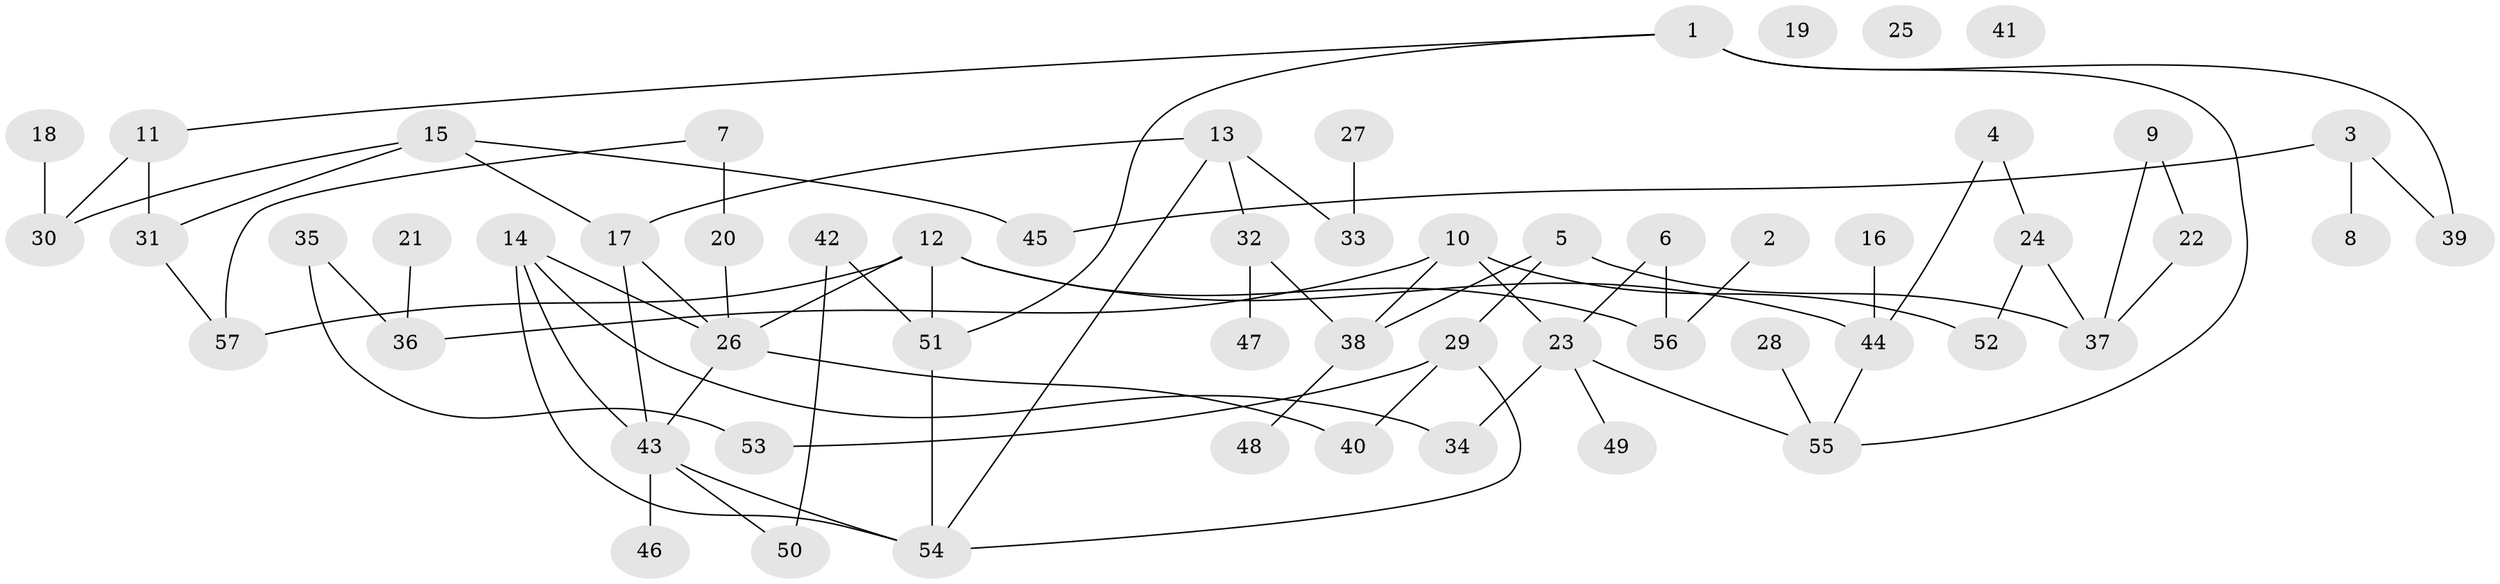 // coarse degree distribution, {6: 0.027777777777777776, 1: 0.19444444444444445, 2: 0.3055555555555556, 5: 0.05555555555555555, 3: 0.16666666666666666, 7: 0.08333333333333333, 4: 0.05555555555555555, 0: 0.08333333333333333, 8: 0.027777777777777776}
// Generated by graph-tools (version 1.1) at 2025/23/03/03/25 07:23:28]
// undirected, 57 vertices, 74 edges
graph export_dot {
graph [start="1"]
  node [color=gray90,style=filled];
  1;
  2;
  3;
  4;
  5;
  6;
  7;
  8;
  9;
  10;
  11;
  12;
  13;
  14;
  15;
  16;
  17;
  18;
  19;
  20;
  21;
  22;
  23;
  24;
  25;
  26;
  27;
  28;
  29;
  30;
  31;
  32;
  33;
  34;
  35;
  36;
  37;
  38;
  39;
  40;
  41;
  42;
  43;
  44;
  45;
  46;
  47;
  48;
  49;
  50;
  51;
  52;
  53;
  54;
  55;
  56;
  57;
  1 -- 11;
  1 -- 39;
  1 -- 51;
  1 -- 55;
  2 -- 56;
  3 -- 8;
  3 -- 39;
  3 -- 45;
  4 -- 24;
  4 -- 44;
  5 -- 29;
  5 -- 37;
  5 -- 38;
  6 -- 23;
  6 -- 56;
  7 -- 20;
  7 -- 57;
  9 -- 22;
  9 -- 37;
  10 -- 23;
  10 -- 36;
  10 -- 38;
  10 -- 52;
  11 -- 30;
  11 -- 31;
  12 -- 26;
  12 -- 44;
  12 -- 51;
  12 -- 56;
  12 -- 57;
  13 -- 17;
  13 -- 32;
  13 -- 33;
  13 -- 54;
  14 -- 26;
  14 -- 34;
  14 -- 43;
  14 -- 54;
  15 -- 17;
  15 -- 30;
  15 -- 31;
  15 -- 45;
  16 -- 44;
  17 -- 26;
  17 -- 43;
  18 -- 30;
  20 -- 26;
  21 -- 36;
  22 -- 37;
  23 -- 34;
  23 -- 49;
  23 -- 55;
  24 -- 37;
  24 -- 52;
  26 -- 40;
  26 -- 43;
  27 -- 33;
  28 -- 55;
  29 -- 40;
  29 -- 53;
  29 -- 54;
  31 -- 57;
  32 -- 38;
  32 -- 47;
  35 -- 36;
  35 -- 53;
  38 -- 48;
  42 -- 50;
  42 -- 51;
  43 -- 46;
  43 -- 50;
  43 -- 54;
  44 -- 55;
  51 -- 54;
}
